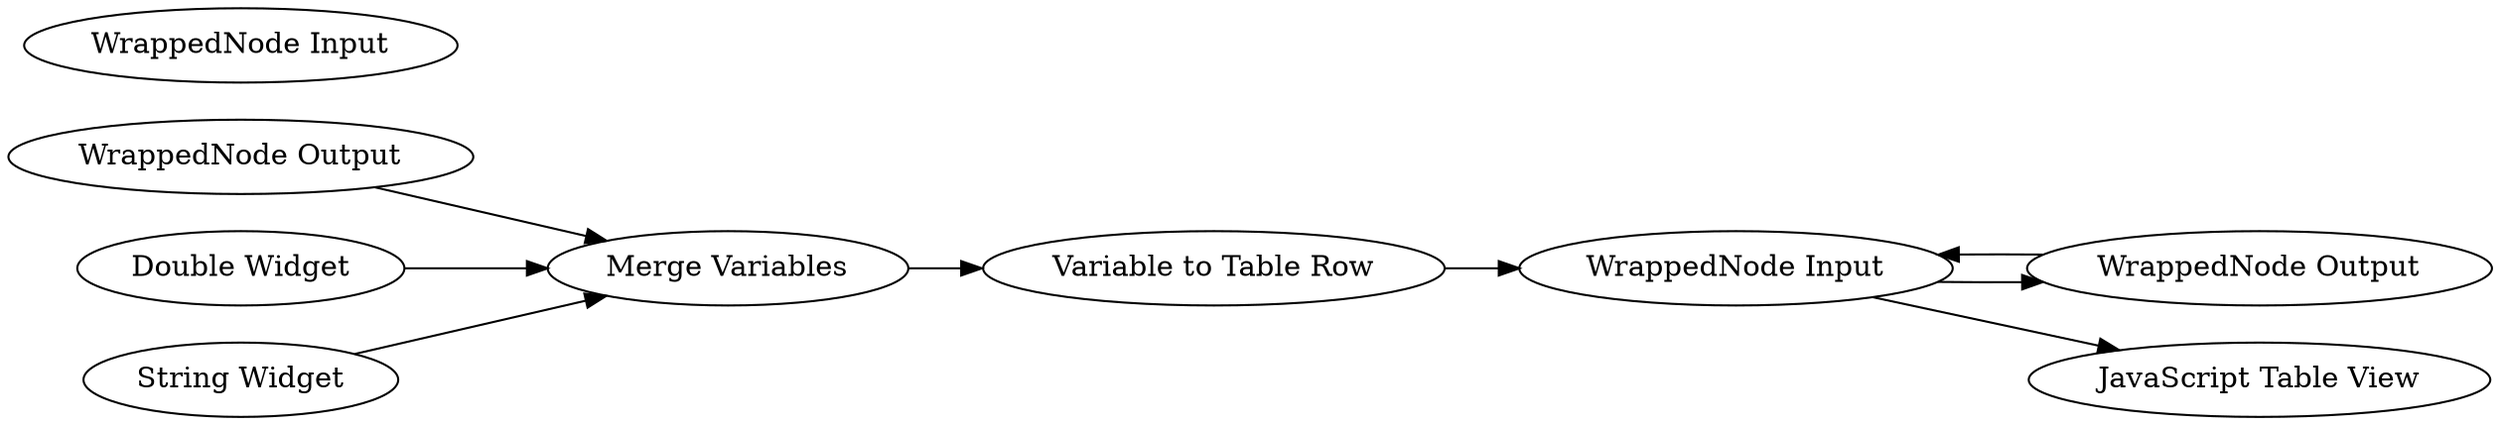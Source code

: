 digraph {
	4 [label="Merge Variables"]
	7 [label="WrappedNode Input"]
	8 [label="WrappedNode Output"]
	10 [label="String to Date_Time"]
	11 [label="Date_Time Widget"]
	12 [label="Double Widget"]
	13 [label="String Widget"]
	14 [label="Variable to Table Row"]
	9 [label="JavaScript Table View"]
	10 [label="WrappedNode Input"]
	11 [label="WrappedNode Output"]
	4 -> 14
	10 -> 8
	11 -> 4
	12 -> 4
	13 -> 4
	14 -> 10
	10 -> 9
	8 -> 10
	rankdir=LR
}
